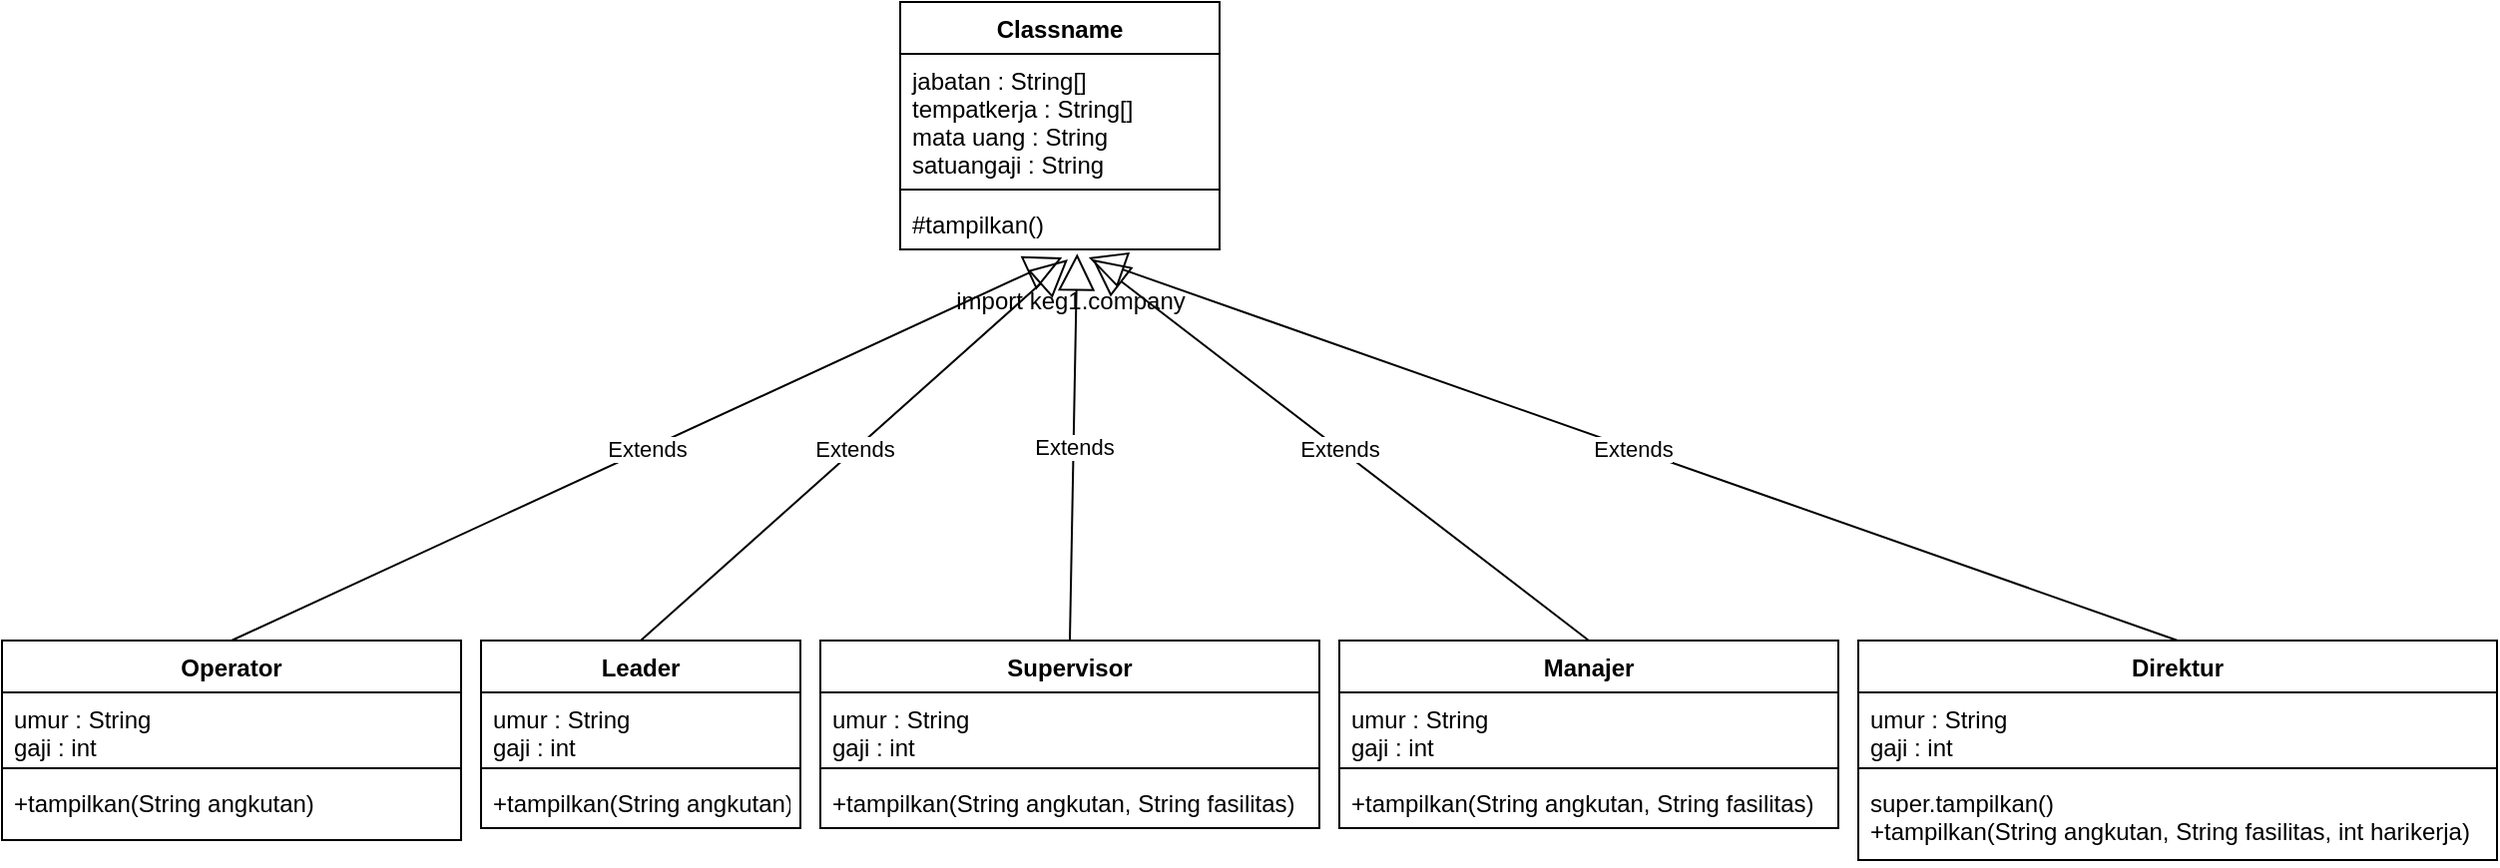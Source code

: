 <mxfile version="14.5.1" type="device"><diagram id="C5RBs43oDa-KdzZeNtuy" name="Page-1"><mxGraphModel dx="1835" dy="491" grid="1" gridSize="10" guides="1" tooltips="1" connect="1" arrows="1" fold="1" page="1" pageScale="1" pageWidth="827" pageHeight="1169" math="0" shadow="0"><root><mxCell id="WIyWlLk6GJQsqaUBKTNV-0"/><mxCell id="WIyWlLk6GJQsqaUBKTNV-1" parent="WIyWlLk6GJQsqaUBKTNV-0"/><mxCell id="q41FZ4bcb6ywgP8czO1_-3" value="Operator" style="swimlane;fontStyle=1;align=center;verticalAlign=top;childLayout=stackLayout;horizontal=1;startSize=26;horizontalStack=0;resizeParent=1;resizeParentMax=0;resizeLast=0;collapsible=1;marginBottom=0;" vertex="1" parent="WIyWlLk6GJQsqaUBKTNV-1"><mxGeometry x="-540" y="640" width="230" height="100" as="geometry"/></mxCell><mxCell id="q41FZ4bcb6ywgP8czO1_-4" value="umur : String&#10;gaji : int" style="text;strokeColor=none;fillColor=none;align=left;verticalAlign=top;spacingLeft=4;spacingRight=4;overflow=hidden;rotatable=0;points=[[0,0.5],[1,0.5]];portConstraint=eastwest;" vertex="1" parent="q41FZ4bcb6ywgP8czO1_-3"><mxGeometry y="26" width="230" height="34" as="geometry"/></mxCell><mxCell id="q41FZ4bcb6ywgP8czO1_-5" value="" style="line;strokeWidth=1;fillColor=none;align=left;verticalAlign=middle;spacingTop=-1;spacingLeft=3;spacingRight=3;rotatable=0;labelPosition=right;points=[];portConstraint=eastwest;" vertex="1" parent="q41FZ4bcb6ywgP8czO1_-3"><mxGeometry y="60" width="230" height="8" as="geometry"/></mxCell><mxCell id="q41FZ4bcb6ywgP8czO1_-6" value="+tampilkan(String angkutan)" style="text;strokeColor=none;fillColor=none;align=left;verticalAlign=top;spacingLeft=4;spacingRight=4;overflow=hidden;rotatable=0;points=[[0,0.5],[1,0.5]];portConstraint=eastwest;" vertex="1" parent="q41FZ4bcb6ywgP8czO1_-3"><mxGeometry y="68" width="230" height="32" as="geometry"/></mxCell><mxCell id="q41FZ4bcb6ywgP8czO1_-7" value="Leader" style="swimlane;fontStyle=1;align=center;verticalAlign=top;childLayout=stackLayout;horizontal=1;startSize=26;horizontalStack=0;resizeParent=1;resizeParentMax=0;resizeLast=0;collapsible=1;marginBottom=0;" vertex="1" parent="WIyWlLk6GJQsqaUBKTNV-1"><mxGeometry x="-300" y="640" width="160" height="94" as="geometry"/></mxCell><mxCell id="q41FZ4bcb6ywgP8czO1_-8" value="umur : String&#10;gaji : int" style="text;strokeColor=none;fillColor=none;align=left;verticalAlign=top;spacingLeft=4;spacingRight=4;overflow=hidden;rotatable=0;points=[[0,0.5],[1,0.5]];portConstraint=eastwest;" vertex="1" parent="q41FZ4bcb6ywgP8czO1_-7"><mxGeometry y="26" width="160" height="34" as="geometry"/></mxCell><mxCell id="q41FZ4bcb6ywgP8czO1_-9" value="" style="line;strokeWidth=1;fillColor=none;align=left;verticalAlign=middle;spacingTop=-1;spacingLeft=3;spacingRight=3;rotatable=0;labelPosition=right;points=[];portConstraint=eastwest;" vertex="1" parent="q41FZ4bcb6ywgP8czO1_-7"><mxGeometry y="60" width="160" height="8" as="geometry"/></mxCell><mxCell id="q41FZ4bcb6ywgP8czO1_-10" value="+tampilkan(String angkutan)" style="text;strokeColor=none;fillColor=none;align=left;verticalAlign=top;spacingLeft=4;spacingRight=4;overflow=hidden;rotatable=0;points=[[0,0.5],[1,0.5]];portConstraint=eastwest;" vertex="1" parent="q41FZ4bcb6ywgP8czO1_-7"><mxGeometry y="68" width="160" height="26" as="geometry"/></mxCell><mxCell id="q41FZ4bcb6ywgP8czO1_-11" value="Supervisor" style="swimlane;fontStyle=1;align=center;verticalAlign=top;childLayout=stackLayout;horizontal=1;startSize=26;horizontalStack=0;resizeParent=1;resizeParentMax=0;resizeLast=0;collapsible=1;marginBottom=0;" vertex="1" parent="WIyWlLk6GJQsqaUBKTNV-1"><mxGeometry x="-130" y="640" width="250" height="94" as="geometry"/></mxCell><mxCell id="q41FZ4bcb6ywgP8czO1_-12" value="umur : String&#10;gaji : int" style="text;strokeColor=none;fillColor=none;align=left;verticalAlign=top;spacingLeft=4;spacingRight=4;overflow=hidden;rotatable=0;points=[[0,0.5],[1,0.5]];portConstraint=eastwest;" vertex="1" parent="q41FZ4bcb6ywgP8czO1_-11"><mxGeometry y="26" width="250" height="34" as="geometry"/></mxCell><mxCell id="q41FZ4bcb6ywgP8czO1_-13" value="" style="line;strokeWidth=1;fillColor=none;align=left;verticalAlign=middle;spacingTop=-1;spacingLeft=3;spacingRight=3;rotatable=0;labelPosition=right;points=[];portConstraint=eastwest;" vertex="1" parent="q41FZ4bcb6ywgP8czO1_-11"><mxGeometry y="60" width="250" height="8" as="geometry"/></mxCell><mxCell id="q41FZ4bcb6ywgP8czO1_-14" value="+tampilkan(String angkutan, String fasilitas)" style="text;strokeColor=none;fillColor=none;align=left;verticalAlign=top;spacingLeft=4;spacingRight=4;overflow=hidden;rotatable=0;points=[[0,0.5],[1,0.5]];portConstraint=eastwest;" vertex="1" parent="q41FZ4bcb6ywgP8czO1_-11"><mxGeometry y="68" width="250" height="26" as="geometry"/></mxCell><mxCell id="q41FZ4bcb6ywgP8czO1_-15" value="Manajer" style="swimlane;fontStyle=1;align=center;verticalAlign=top;childLayout=stackLayout;horizontal=1;startSize=26;horizontalStack=0;resizeParent=1;resizeParentMax=0;resizeLast=0;collapsible=1;marginBottom=0;" vertex="1" parent="WIyWlLk6GJQsqaUBKTNV-1"><mxGeometry x="130" y="640" width="250" height="94" as="geometry"/></mxCell><mxCell id="q41FZ4bcb6ywgP8czO1_-16" value="umur : String&#10;gaji : int" style="text;strokeColor=none;fillColor=none;align=left;verticalAlign=top;spacingLeft=4;spacingRight=4;overflow=hidden;rotatable=0;points=[[0,0.5],[1,0.5]];portConstraint=eastwest;" vertex="1" parent="q41FZ4bcb6ywgP8czO1_-15"><mxGeometry y="26" width="250" height="34" as="geometry"/></mxCell><mxCell id="q41FZ4bcb6ywgP8czO1_-17" value="" style="line;strokeWidth=1;fillColor=none;align=left;verticalAlign=middle;spacingTop=-1;spacingLeft=3;spacingRight=3;rotatable=0;labelPosition=right;points=[];portConstraint=eastwest;" vertex="1" parent="q41FZ4bcb6ywgP8czO1_-15"><mxGeometry y="60" width="250" height="8" as="geometry"/></mxCell><mxCell id="q41FZ4bcb6ywgP8czO1_-18" value="+tampilkan(String angkutan, String fasilitas)" style="text;strokeColor=none;fillColor=none;align=left;verticalAlign=top;spacingLeft=4;spacingRight=4;overflow=hidden;rotatable=0;points=[[0,0.5],[1,0.5]];portConstraint=eastwest;" vertex="1" parent="q41FZ4bcb6ywgP8czO1_-15"><mxGeometry y="68" width="250" height="26" as="geometry"/></mxCell><mxCell id="q41FZ4bcb6ywgP8czO1_-19" value="Direktur" style="swimlane;fontStyle=1;align=center;verticalAlign=top;childLayout=stackLayout;horizontal=1;startSize=26;horizontalStack=0;resizeParent=1;resizeParentMax=0;resizeLast=0;collapsible=1;marginBottom=0;" vertex="1" parent="WIyWlLk6GJQsqaUBKTNV-1"><mxGeometry x="390" y="640" width="320" height="110" as="geometry"/></mxCell><mxCell id="q41FZ4bcb6ywgP8czO1_-20" value="umur : String&#10;gaji : int" style="text;strokeColor=none;fillColor=none;align=left;verticalAlign=top;spacingLeft=4;spacingRight=4;overflow=hidden;rotatable=0;points=[[0,0.5],[1,0.5]];portConstraint=eastwest;" vertex="1" parent="q41FZ4bcb6ywgP8czO1_-19"><mxGeometry y="26" width="320" height="34" as="geometry"/></mxCell><mxCell id="q41FZ4bcb6ywgP8czO1_-21" value="" style="line;strokeWidth=1;fillColor=none;align=left;verticalAlign=middle;spacingTop=-1;spacingLeft=3;spacingRight=3;rotatable=0;labelPosition=right;points=[];portConstraint=eastwest;" vertex="1" parent="q41FZ4bcb6ywgP8czO1_-19"><mxGeometry y="60" width="320" height="8" as="geometry"/></mxCell><mxCell id="q41FZ4bcb6ywgP8czO1_-22" value="super.tampilkan()&#10;+tampilkan(String angkutan, String fasilitas, int harikerja)" style="text;strokeColor=none;fillColor=none;align=left;verticalAlign=top;spacingLeft=4;spacingRight=4;overflow=hidden;rotatable=0;points=[[0,0.5],[1,0.5]];portConstraint=eastwest;" vertex="1" parent="q41FZ4bcb6ywgP8czO1_-19"><mxGeometry y="68" width="320" height="42" as="geometry"/></mxCell><mxCell id="q41FZ4bcb6ywgP8czO1_-41" value="Classname" style="swimlane;fontStyle=1;align=center;verticalAlign=top;childLayout=stackLayout;horizontal=1;startSize=26;horizontalStack=0;resizeParent=1;resizeParentMax=0;resizeLast=0;collapsible=1;marginBottom=0;" vertex="1" parent="WIyWlLk6GJQsqaUBKTNV-1"><mxGeometry x="-90" y="320" width="160" height="124" as="geometry"/></mxCell><mxCell id="q41FZ4bcb6ywgP8czO1_-42" value="jabatan : String[]&#10;tempatkerja : String[]&#10;mata uang : String&#10;satuangaji : String&#10;" style="text;strokeColor=none;fillColor=none;align=left;verticalAlign=top;spacingLeft=4;spacingRight=4;overflow=hidden;rotatable=0;points=[[0,0.5],[1,0.5]];portConstraint=eastwest;" vertex="1" parent="q41FZ4bcb6ywgP8czO1_-41"><mxGeometry y="26" width="160" height="64" as="geometry"/></mxCell><mxCell id="q41FZ4bcb6ywgP8czO1_-43" value="" style="line;strokeWidth=1;fillColor=none;align=left;verticalAlign=middle;spacingTop=-1;spacingLeft=3;spacingRight=3;rotatable=0;labelPosition=right;points=[];portConstraint=eastwest;" vertex="1" parent="q41FZ4bcb6ywgP8czO1_-41"><mxGeometry y="90" width="160" height="8" as="geometry"/></mxCell><mxCell id="q41FZ4bcb6ywgP8czO1_-44" value="#tampilkan()" style="text;strokeColor=none;fillColor=none;align=left;verticalAlign=top;spacingLeft=4;spacingRight=4;overflow=hidden;rotatable=0;points=[[0,0.5],[1,0.5]];portConstraint=eastwest;" vertex="1" parent="q41FZ4bcb6ywgP8czO1_-41"><mxGeometry y="98" width="160" height="26" as="geometry"/></mxCell><mxCell id="q41FZ4bcb6ywgP8czO1_-48" value="Extends" style="endArrow=block;endSize=16;endFill=0;html=1;entryX=0.554;entryY=1.082;entryDx=0;entryDy=0;entryPerimeter=0;exitX=0.5;exitY=0;exitDx=0;exitDy=0;" edge="1" parent="WIyWlLk6GJQsqaUBKTNV-1" source="q41FZ4bcb6ywgP8czO1_-11" target="q41FZ4bcb6ywgP8czO1_-44"><mxGeometry width="160" relative="1" as="geometry"><mxPoint x="40" y="640" as="sourcePoint"/><mxPoint x="200" y="640" as="targetPoint"/></mxGeometry></mxCell><mxCell id="q41FZ4bcb6ywgP8czO1_-50" value="Extends" style="endArrow=block;endSize=16;endFill=0;html=1;entryX=0.507;entryY=1.156;entryDx=0;entryDy=0;entryPerimeter=0;exitX=0.5;exitY=0;exitDx=0;exitDy=0;" edge="1" parent="WIyWlLk6GJQsqaUBKTNV-1" source="q41FZ4bcb6ywgP8czO1_-3" target="q41FZ4bcb6ywgP8czO1_-44"><mxGeometry width="160" relative="1" as="geometry"><mxPoint x="40" y="680" as="sourcePoint"/><mxPoint x="200" y="680" as="targetPoint"/></mxGeometry></mxCell><mxCell id="q41FZ4bcb6ywgP8czO1_-51" value="Extends" style="endArrow=block;endSize=16;endFill=0;html=1;entryX=0.59;entryY=1.156;entryDx=0;entryDy=0;entryPerimeter=0;exitX=0.5;exitY=0;exitDx=0;exitDy=0;" edge="1" parent="WIyWlLk6GJQsqaUBKTNV-1" source="q41FZ4bcb6ywgP8czO1_-19" target="q41FZ4bcb6ywgP8czO1_-44"><mxGeometry width="160" relative="1" as="geometry"><mxPoint x="40" y="680" as="sourcePoint"/><mxPoint x="200" y="680" as="targetPoint"/></mxGeometry></mxCell><mxCell id="q41FZ4bcb6ywgP8czO1_-52" value="Extends" style="endArrow=block;endSize=16;endFill=0;html=1;exitX=0.5;exitY=0;exitDx=0;exitDy=0;entryX=0.525;entryY=1.192;entryDx=0;entryDy=0;entryPerimeter=0;" edge="1" parent="WIyWlLk6GJQsqaUBKTNV-1" source="q41FZ4bcb6ywgP8czO1_-7" target="q41FZ4bcb6ywgP8czO1_-44"><mxGeometry width="160" relative="1" as="geometry"><mxPoint x="40" y="680" as="sourcePoint"/><mxPoint x="200" y="680" as="targetPoint"/></mxGeometry></mxCell><mxCell id="q41FZ4bcb6ywgP8czO1_-53" value="Extends" style="endArrow=block;endSize=16;endFill=0;html=1;entryX=0.602;entryY=1.192;entryDx=0;entryDy=0;entryPerimeter=0;exitX=0.5;exitY=0;exitDx=0;exitDy=0;" edge="1" parent="WIyWlLk6GJQsqaUBKTNV-1" source="q41FZ4bcb6ywgP8czO1_-15" target="q41FZ4bcb6ywgP8czO1_-44"><mxGeometry width="160" relative="1" as="geometry"><mxPoint x="40" y="680" as="sourcePoint"/><mxPoint x="200" y="680" as="targetPoint"/></mxGeometry></mxCell><mxCell id="q41FZ4bcb6ywgP8czO1_-54" value="import keg1.company" style="text;html=1;align=center;verticalAlign=middle;resizable=0;points=[];autosize=1;" vertex="1" parent="WIyWlLk6GJQsqaUBKTNV-1"><mxGeometry x="-70" y="460" width="130" height="20" as="geometry"/></mxCell></root></mxGraphModel></diagram></mxfile>